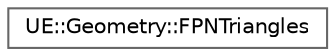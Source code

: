 digraph "Graphical Class Hierarchy"
{
 // INTERACTIVE_SVG=YES
 // LATEX_PDF_SIZE
  bgcolor="transparent";
  edge [fontname=Helvetica,fontsize=10,labelfontname=Helvetica,labelfontsize=10];
  node [fontname=Helvetica,fontsize=10,shape=box,height=0.2,width=0.4];
  rankdir="LR";
  Node0 [id="Node000000",label="UE::Geometry::FPNTriangles",height=0.2,width=0.4,color="grey40", fillcolor="white", style="filled",URL="$de/de9/classUE_1_1Geometry_1_1FPNTriangles.html",tooltip="FPNTriangles implements curved PN (Point-Normal) Triangles (Curved PN Triangles, Vlachos,..."];
}
